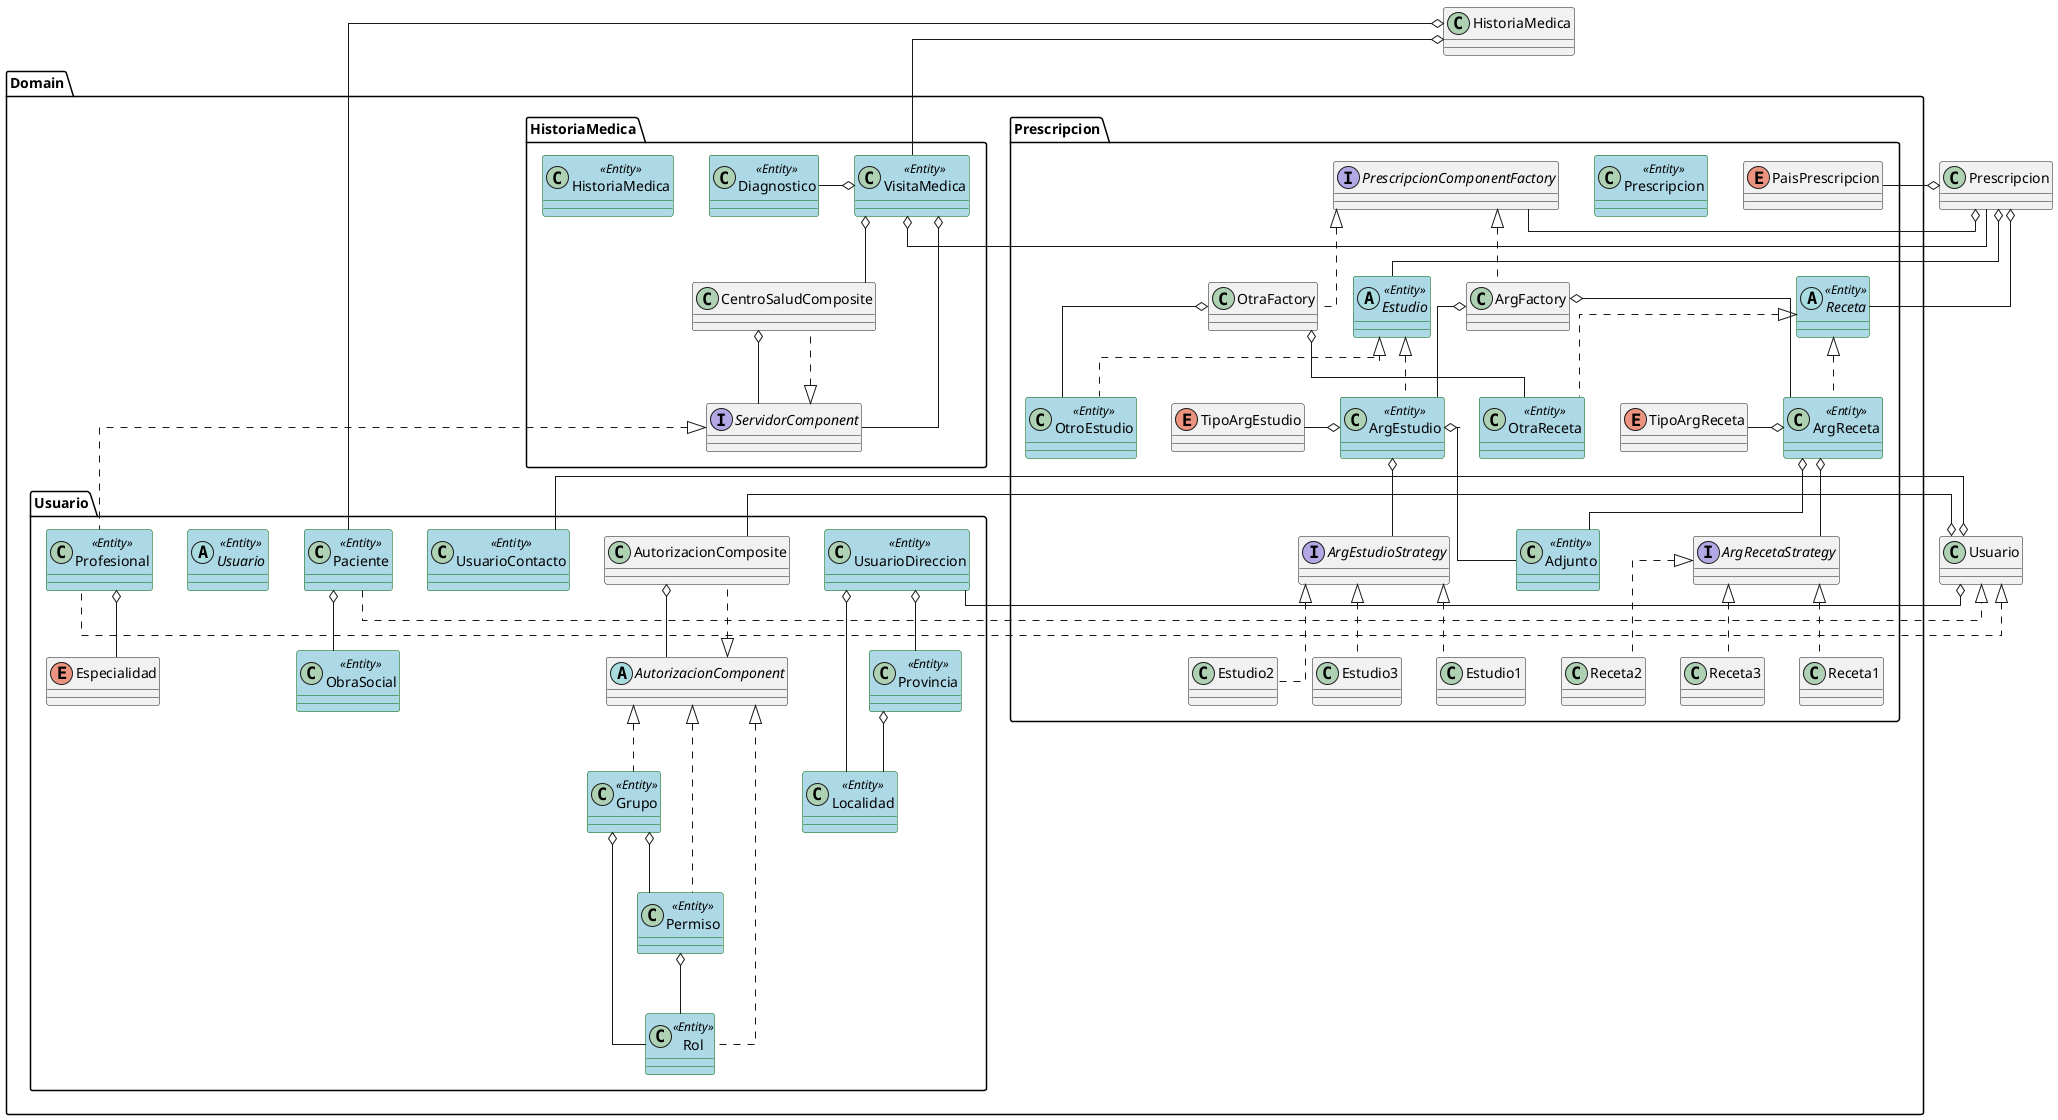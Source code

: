 @startuml Package de Usuario
skinparam linetype ortho
skinparam class {
BackgroundColor<<Entity>> LightBlue
BorderColor<<Entity>> DarkGreen
}

package Domain{
    package Usuario{
    abstract Usuario<<Entity>>{}
    abstract AutorizacionComponent
    class Paciente <<Entity>>{}
    class Profesional <<Entity>>{}
    class UsuarioDireccion <<Entity>>{}
    class UsuarioContacto <<Entity>>{}
    class Localidad <<Entity>>{}
    class Provincia <<Entity>>{}
    class AutorizacionComposite{}
    class Grupo <<Entity>>{}
    class Rol <<Entity>>{}
    class Permiso <<Entity>>{}
    class ObraSocial<<Entity>>{}
    enum Especialidad{}
}

package Prescripcion{
    class Prescripcion <<Entity>>{}
    class ArgFactory{}
    class OtraFactory{}
    class ArgReceta<<Entity>>{}
    class ArgEstudio<<Entity>>{}
    class Adjunto <<Entity>>{}
    class OtraReceta<<Entity>>{}
    class OtroEstudio<<Entity>>{}
    class Receta1{}
    class Receta2{}
    class Receta3{}
    class Estudio1{}
    class Estudio2{}
    class Estudio3{}
    enum PaisPrescripcion{}
    enum TipoArgReceta{}
    enum TipoArgEstudio{}
    interface PrescripcionComponentFactory{}
    interface ArgRecetaStrategy{}
    interface ArgEstudioStrategy{}
    abstract Receta <<Entity>>{}
    abstract Estudio <<Entity>>{}
}

package HistoriaMedica{
    class HistoriaMedica<<Entity>>{}
    class VisitaMedica<<Entity>>{}
    class CentroSaludComposite{}
    class Diagnostico<<Entity>>{}
    interface ServidorComponent {}

}
}




HistoriaMedica o-- Paciente
ServidorComponent <|.. Profesional 
VisitaMedica o-- Prescripcion




Usuario <|.up. Paciente
Usuario <|.. Profesional
Usuario o-left- UsuarioDireccion
Usuario o-up- UsuarioContacto
Usuario o-right- AutorizacionComposite

UsuarioDireccion o-- Localidad
UsuarioDireccion o-- Provincia

Provincia o-- Localidad

Profesional o-- Especialidad

Paciente o-- ObraSocial

AutorizacionComposite o-- AutorizacionComponent

AutorizacionComponent <|.. AutorizacionComposite
AutorizacionComponent <|.. Grupo
AutorizacionComponent <|.. Rol
AutorizacionComponent <|.. Permiso

Grupo o-- Rol
Grupo o-- Permiso

Permiso o-- Rol



Prescripcion o-- PrescripcionComponentFactory
Prescripcion o-left- PaisPrescripcion
Prescripcion o-- Receta
Prescripcion o-- Estudio

PrescripcionComponentFactory <|.. ArgFactory
PrescripcionComponentFactory <|.. OtraFactory

ArgFactory o-- ArgEstudio
ArgFactory o-- ArgReceta

OtraFactory o-- OtraReceta
OtraFactory o-- OtroEstudio

ArgEstudio o-left- TipoArgEstudio
ArgEstudio o-- Adjunto
ArgEstudio o-- ArgEstudioStrategy

ArgReceta o-left- TipoArgReceta
ArgReceta o-- Adjunto
ArgReceta o-- ArgRecetaStrategy

Receta <|.. ArgReceta
Receta <|.. OtraReceta

Estudio <|.. ArgEstudio
Estudio <|.. OtroEstudio

ArgRecetaStrategy <|.. Receta1
ArgRecetaStrategy <|.. Receta2
ArgRecetaStrategy <|.. Receta3

ArgEstudioStrategy <|.. Estudio1
ArgEstudioStrategy <|.. Estudio2
ArgEstudioStrategy <|.. Estudio3



HistoriaMedica o-- VisitaMedica
VisitaMedica o-left- Diagnostico
VisitaMedica o-- CentroSaludComposite
VisitaMedica o-- ServidorComponent

CentroSaludComposite o-- ServidorComponent
ServidorComponent <|.. CentroSaludComposite

@enduml